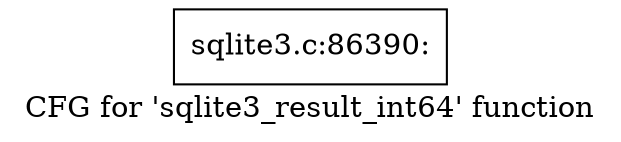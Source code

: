 digraph "CFG for 'sqlite3_result_int64' function" {
	label="CFG for 'sqlite3_result_int64' function";

	Node0x55c0f5445460 [shape=record,label="{sqlite3.c:86390:}"];
}
